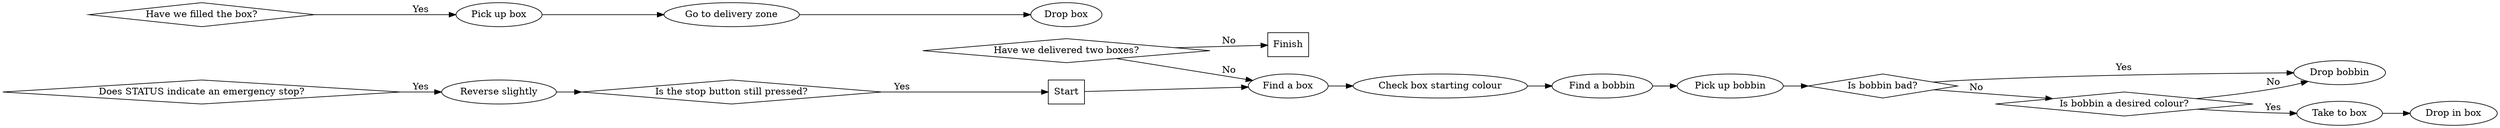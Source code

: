 digraph layout {
    rankdir=LR;
    "Start" [shape=box];
    "Start" -> "Find a box";
    "Find a box" -> "Check box starting colour";
    "Check box starting colour" -> "Find a bobbin";
    "Find a bobbin" -> "Pick up bobbin";
    "Pick up bobbin" -> "Is bobbin bad?";
    "Is bobbin bad?" [shape=diamond];
    "Is bobbin bad?" -> "Drop bobbin" [label="Yes"];
    "Is bobbin bad?" -> "Is bobbin a desired colour?" [label="No"];
    "Is bobbin a desired colour?" [shape=diamond];
    "Is bobbin a desired colour?" -> "Drop bobbin" [label="No"];
    "Is bobbin a desired colour?" -> "Take to box" [label="Yes"];
    "Take to box" -> "Drop in box";
    "Have we filled the box?" [shape=diamond];
    "Have we filled the box?" -> "Pick up box" [label="Yes"];
    "Pick up box" -> "Go to delivery zone";
    "Go to delivery zone" -> "Drop box";
    "Have we delivered two boxes?" [shape=diamond];
    "Have we delivered two boxes?" -> "Find a box" [label="No"];
    "Have we delivered two boxes?" -> "Finish" [label="No"];
    "Finish" [shape=box];

    "Does STATUS indicate an emergency stop?" [shape=diamond];
    "Does STATUS indicate an emergency stop?"
        -> "Reverse slightly" [label="Yes"];
    "Reverse slightly" -> "Is the stop button still pressed?"
    "Is the stop button still pressed?" [shape=diamond];
    "Is the stop button still pressed?" -> "Start" [label="Yes"];
}
